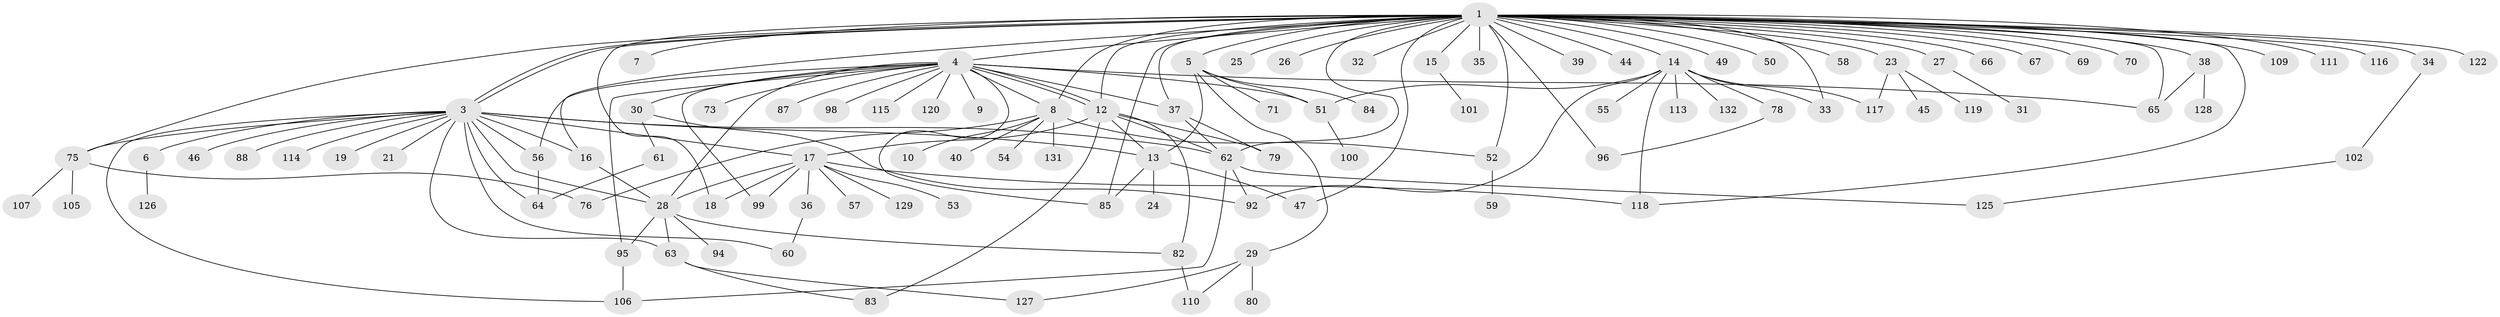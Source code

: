 // original degree distribution, {16: 0.007575757575757576, 38: 0.007575757575757576, 22: 0.007575757575757576, 17: 0.007575757575757576, 6: 0.007575757575757576, 2: 0.21212121212121213, 8: 0.007575757575757576, 1: 0.45454545454545453, 5: 0.022727272727272728, 10: 0.015151515151515152, 9: 0.015151515151515152, 3: 0.1893939393939394, 4: 0.03787878787878788, 7: 0.007575757575757576}
// Generated by graph-tools (version 1.1) at 2025/41/03/06/25 10:41:50]
// undirected, 105 vertices, 152 edges
graph export_dot {
graph [start="1"]
  node [color=gray90,style=filled];
  1 [super="+2"];
  3 [super="+20"];
  4 [super="+11"];
  5 [super="+48"];
  6;
  7 [super="+42"];
  8 [super="+43"];
  9 [super="+104"];
  10;
  12;
  13 [super="+89"];
  14 [super="+91"];
  15 [super="+22"];
  16;
  17;
  18 [super="+74"];
  19;
  21;
  23 [super="+41"];
  24;
  25;
  26;
  27 [super="+93"];
  28 [super="+108"];
  29;
  30;
  31;
  32;
  33;
  34;
  35;
  36;
  37;
  38 [super="+77"];
  39 [super="+81"];
  40;
  44;
  45;
  46;
  47;
  49 [super="+72"];
  50;
  51;
  52;
  53;
  54;
  55;
  56;
  57;
  58;
  59;
  60 [super="+112"];
  61 [super="+68"];
  62 [super="+86"];
  63;
  64;
  65;
  66;
  67;
  69;
  70;
  71;
  73;
  75 [super="+97"];
  76;
  78;
  79;
  80 [super="+90"];
  82;
  83 [super="+124"];
  84;
  85;
  87;
  88;
  92;
  94;
  95;
  96;
  98;
  99 [super="+103"];
  100;
  101;
  102;
  105;
  106 [super="+121"];
  107;
  109;
  110;
  111;
  113;
  114;
  115;
  116;
  117;
  118 [super="+123"];
  119;
  120;
  122;
  125 [super="+130"];
  126;
  127;
  128;
  129;
  131;
  132;
  1 -- 3 [weight=2];
  1 -- 3;
  1 -- 4 [weight=2];
  1 -- 23;
  1 -- 27;
  1 -- 34 [weight=2];
  1 -- 37;
  1 -- 39;
  1 -- 50;
  1 -- 58;
  1 -- 62;
  1 -- 66;
  1 -- 75 [weight=3];
  1 -- 5 [weight=2];
  1 -- 7;
  1 -- 8;
  1 -- 12;
  1 -- 14;
  1 -- 15;
  1 -- 16;
  1 -- 18 [weight=2];
  1 -- 25;
  1 -- 26;
  1 -- 32;
  1 -- 33;
  1 -- 35;
  1 -- 38;
  1 -- 44;
  1 -- 47;
  1 -- 49;
  1 -- 52;
  1 -- 65;
  1 -- 67;
  1 -- 69;
  1 -- 70;
  1 -- 85;
  1 -- 96;
  1 -- 109;
  1 -- 111;
  1 -- 116;
  1 -- 118;
  1 -- 122;
  3 -- 6;
  3 -- 16;
  3 -- 17;
  3 -- 19;
  3 -- 21;
  3 -- 28;
  3 -- 46;
  3 -- 56;
  3 -- 60;
  3 -- 62;
  3 -- 63;
  3 -- 64;
  3 -- 88;
  3 -- 106;
  3 -- 114;
  3 -- 75;
  3 -- 13;
  4 -- 8;
  4 -- 9;
  4 -- 12;
  4 -- 12;
  4 -- 28;
  4 -- 30;
  4 -- 37;
  4 -- 56;
  4 -- 65;
  4 -- 73;
  4 -- 85;
  4 -- 87;
  4 -- 99;
  4 -- 115;
  4 -- 120;
  4 -- 98;
  4 -- 51;
  4 -- 95;
  5 -- 13;
  5 -- 29;
  5 -- 51;
  5 -- 71;
  5 -- 84;
  6 -- 126;
  8 -- 10;
  8 -- 40;
  8 -- 52;
  8 -- 54;
  8 -- 76;
  8 -- 131;
  12 -- 13;
  12 -- 17;
  12 -- 62;
  12 -- 79;
  12 -- 82;
  12 -- 83;
  13 -- 24;
  13 -- 47;
  13 -- 85;
  14 -- 33;
  14 -- 55;
  14 -- 78;
  14 -- 113;
  14 -- 117;
  14 -- 118;
  14 -- 132;
  14 -- 51;
  14 -- 92;
  15 -- 101;
  16 -- 28;
  17 -- 28;
  17 -- 36;
  17 -- 53;
  17 -- 57;
  17 -- 129;
  17 -- 18;
  17 -- 99;
  17 -- 118;
  23 -- 45;
  23 -- 119;
  23 -- 117;
  27 -- 31;
  28 -- 63;
  28 -- 82;
  28 -- 94;
  28 -- 95;
  29 -- 80;
  29 -- 110;
  29 -- 127;
  30 -- 61;
  30 -- 92;
  34 -- 102;
  36 -- 60;
  37 -- 79;
  37 -- 62;
  38 -- 128;
  38 -- 65;
  51 -- 100;
  52 -- 59;
  56 -- 64;
  61 -- 64;
  62 -- 92;
  62 -- 125;
  62 -- 106;
  63 -- 127;
  63 -- 83;
  75 -- 76;
  75 -- 107;
  75 -- 105;
  78 -- 96;
  82 -- 110;
  95 -- 106;
  102 -- 125;
}
